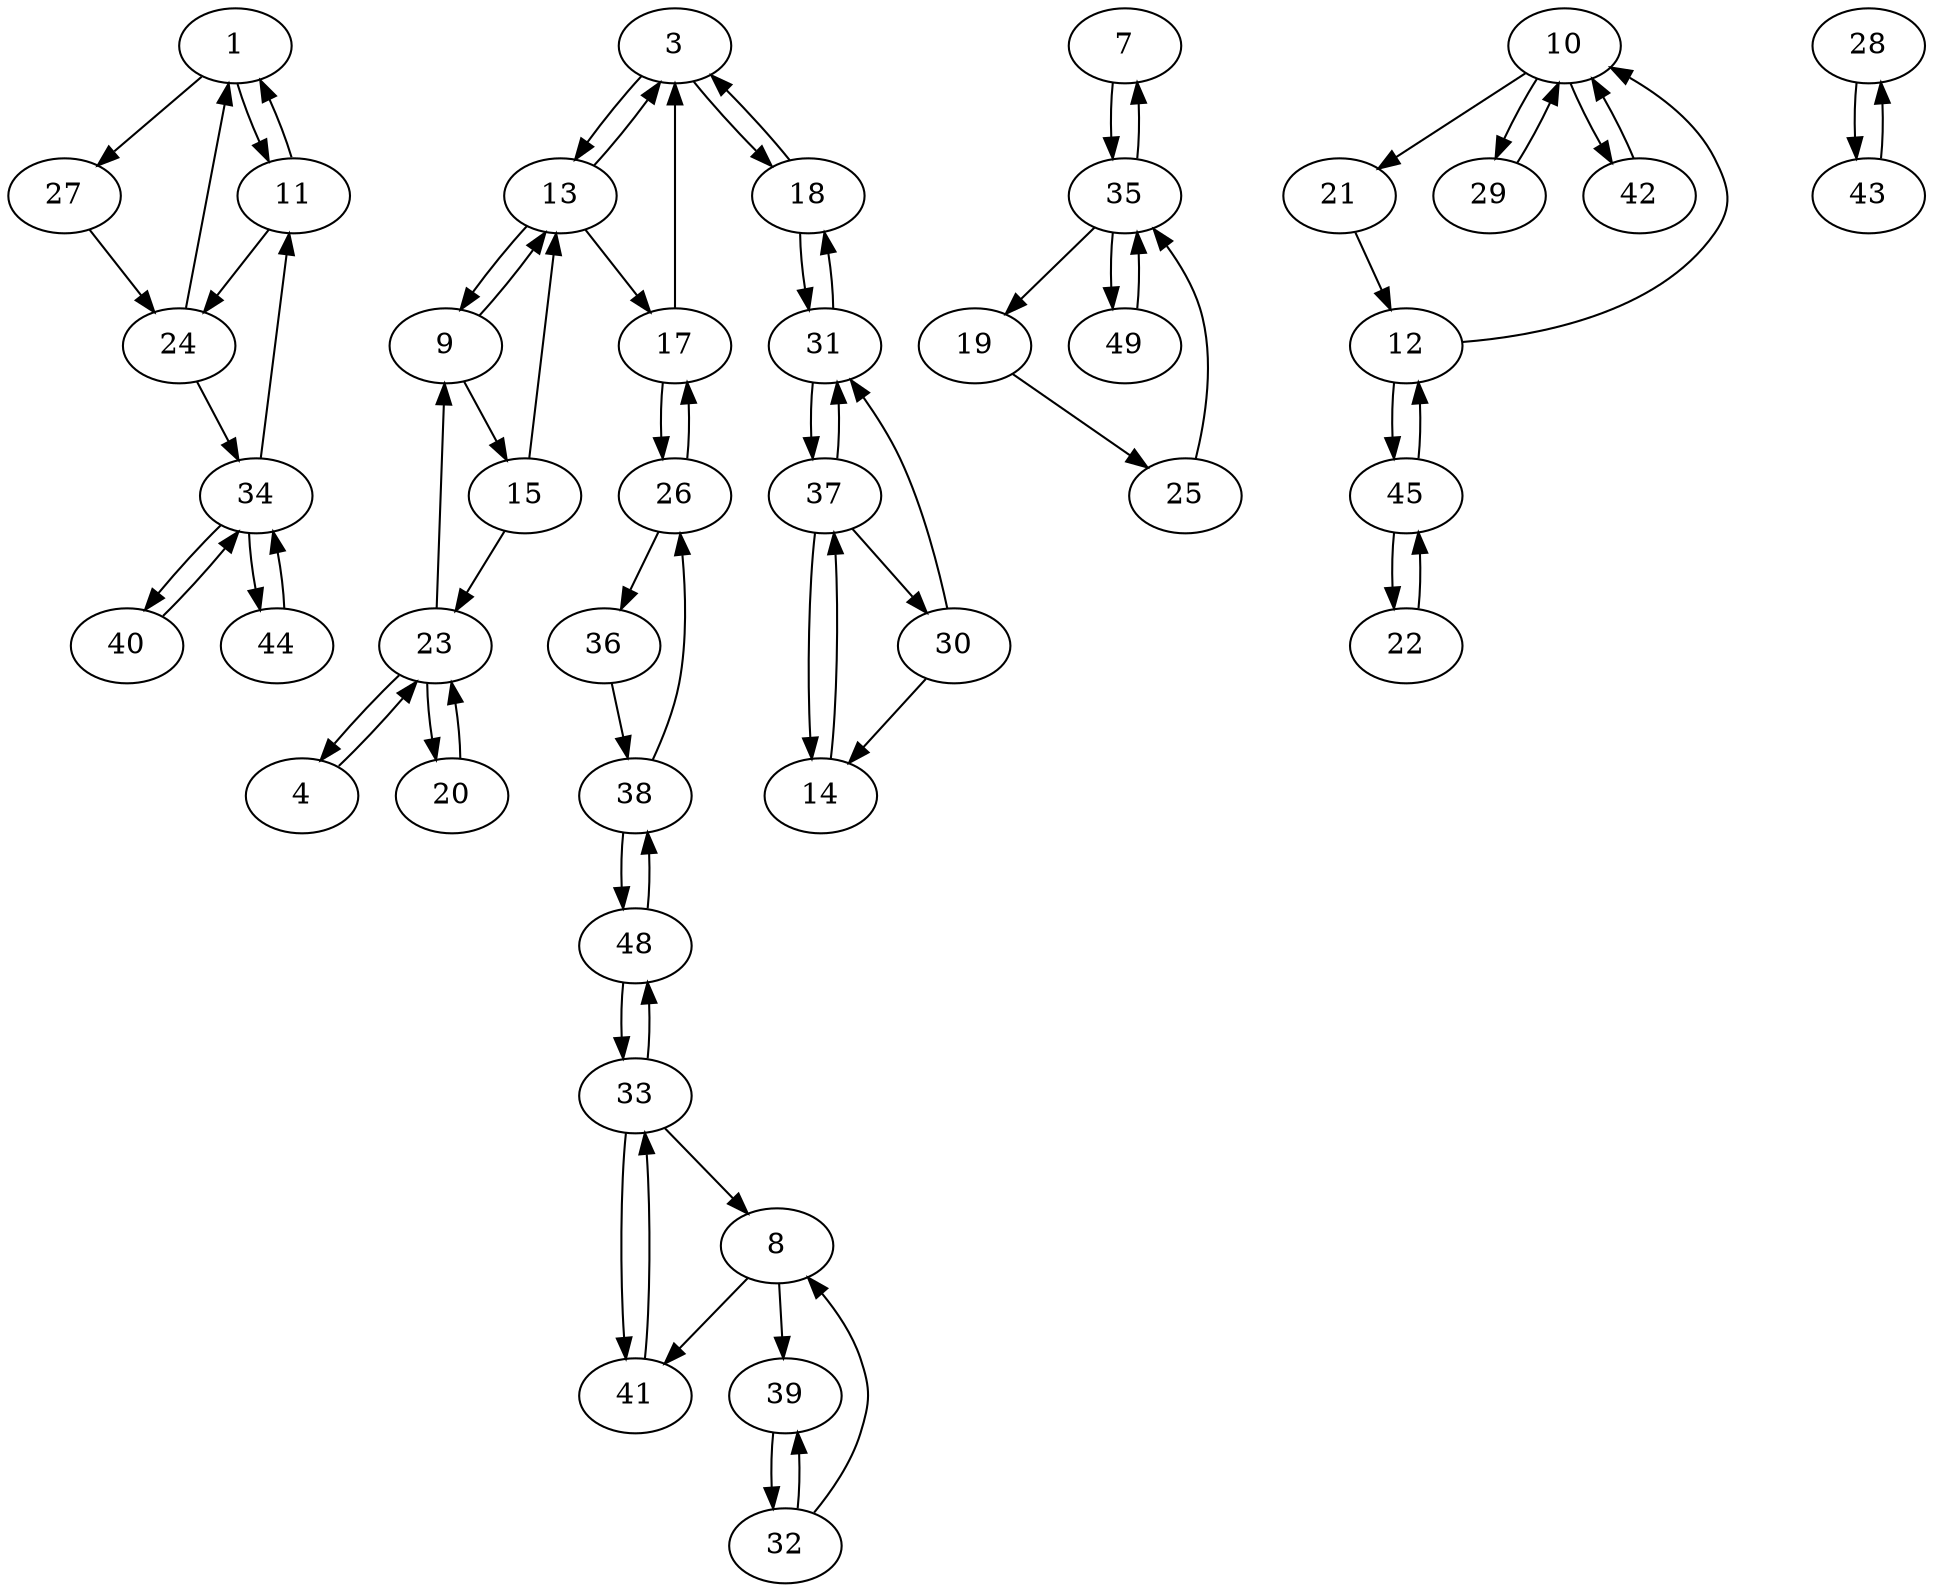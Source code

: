 digraph G {
  1 -> 11;
  1 -> 27;
  3 -> 13;
  3 -> 18;
  4 -> 23;
  7 -> 35;
  8 -> 39;
  8 -> 41;
  9 -> 13;
  9 -> 15;
  10 -> 21;
  10 -> 29;
  10 -> 42;
  11 -> 1;
  11 -> 24;
  12 -> 10;
  12 -> 45;
  13 -> 3;
  13 -> 9;
  13 -> 17;
  14 -> 37;
  15 -> 13;
  15 -> 23;
  17 -> 3;
  17 -> 26;
  18 -> 3;
  18 -> 31;
  19 -> 25;
  20 -> 23;
  21 -> 12;
  22 -> 45;
  23 -> 4;
  23 -> 9;
  23 -> 20;
  24 -> 1;
  24 -> 34;
  25 -> 35;
  26 -> 17;
  26 -> 36;
  27 -> 24;
  28 -> 43;
  29 -> 10;
  30 -> 14;
  30 -> 31;
  31 -> 18;
  31 -> 37;
  32 -> 8;
  32 -> 39;
  33 -> 8;
  33 -> 41;
  33 -> 48;
  34 -> 11;
  34 -> 40;
  34 -> 44;
  35 -> 7;
  35 -> 19;
  35 -> 49;
  36 -> 38;
  37 -> 14;
  37 -> 30;
  37 -> 31;
  38 -> 26;
  38 -> 48;
  39 -> 32;
  40 -> 34;
  41 -> 33;
  42 -> 10;
  43 -> 28;
  44 -> 34;
  45 -> 12;
  45 -> 22;
  48 -> 33;
  48 -> 38;
  49 -> 35;
}